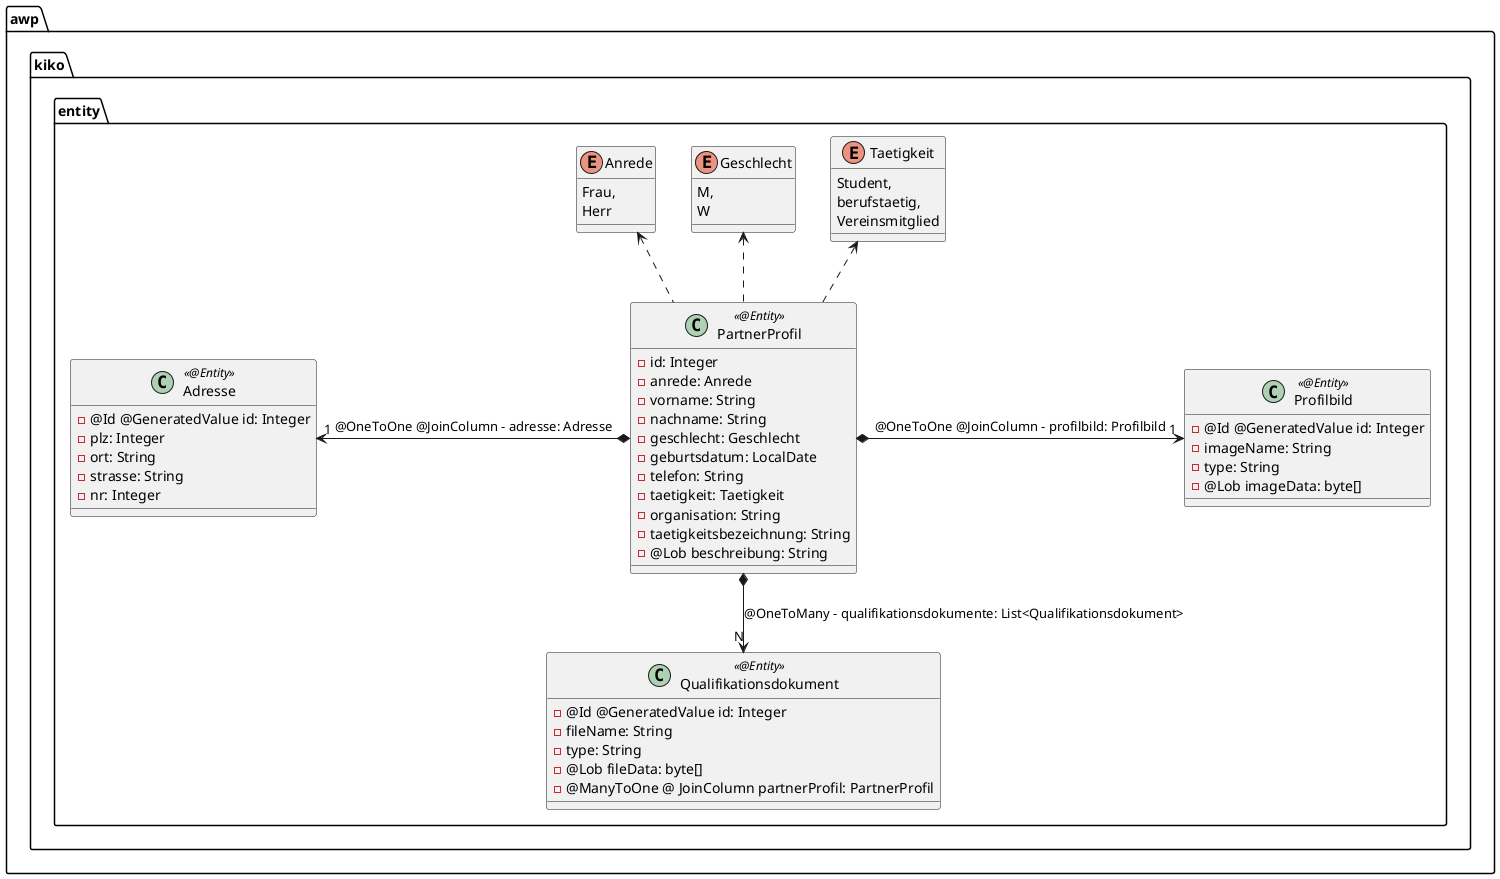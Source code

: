 @startuml PartnerProfil
package awp.kiko.entity {
    class PartnerProfil <<@Entity>> {
        - id: Integer
        - anrede: Anrede
        - vorname: String
        - nachname: String
        - geschlecht: Geschlecht
        - geburtsdatum: LocalDate
        - telefon: String
        - taetigkeit: Taetigkeit
        - organisation: String
        - taetigkeitsbezeichnung: String
        - @Lob beschreibung: String
    }

    enum Anrede {
        Frau,
        Herr
    }

    enum Geschlecht {
        M,
        W
    }

    enum Taetigkeit {
        Student,
        berufstaetig,
        Vereinsmitglied
    }

    class Adresse <<@Entity>> {
        - @Id @GeneratedValue id: Integer
        - plz: Integer
        - ort: String
        - strasse: String
        - nr: Integer
    }

    class Profilbild <<@Entity>> {
        - @Id @GeneratedValue id: Integer
        - imageName: String
        - type: String
        - @Lob imageData: byte[]
    }

    class Qualifikationsdokument <<@Entity>> {
        - @Id @GeneratedValue id: Integer
        - fileName: String
        - type: String
        - @Lob fileData: byte[]
        - @ManyToOne @ JoinColumn partnerProfil: PartnerProfil
    }

    PartnerProfil *-left-> "1" Adresse: @OneToOne @JoinColumn - adresse: Adresse
    PartnerProfil *-right-> "1" Profilbild: @OneToOne @JoinColumn - profilbild: Profilbild
    PartnerProfil *-down-> "N" Qualifikationsdokument: @OneToMany - qualifikationsdokumente: List<Qualifikationsdokument>

    PartnerProfil .up.> Anrede
    PartnerProfil .up.> Geschlecht
    PartnerProfil .up.> Taetigkeit
}

@enduml